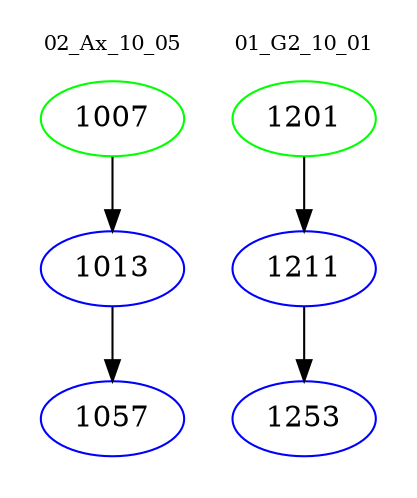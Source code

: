 digraph{
subgraph cluster_0 {
color = white
label = "02_Ax_10_05";
fontsize=10;
T0_1007 [label="1007", color="green"]
T0_1007 -> T0_1013 [color="black"]
T0_1013 [label="1013", color="blue"]
T0_1013 -> T0_1057 [color="black"]
T0_1057 [label="1057", color="blue"]
}
subgraph cluster_1 {
color = white
label = "01_G2_10_01";
fontsize=10;
T1_1201 [label="1201", color="green"]
T1_1201 -> T1_1211 [color="black"]
T1_1211 [label="1211", color="blue"]
T1_1211 -> T1_1253 [color="black"]
T1_1253 [label="1253", color="blue"]
}
}
